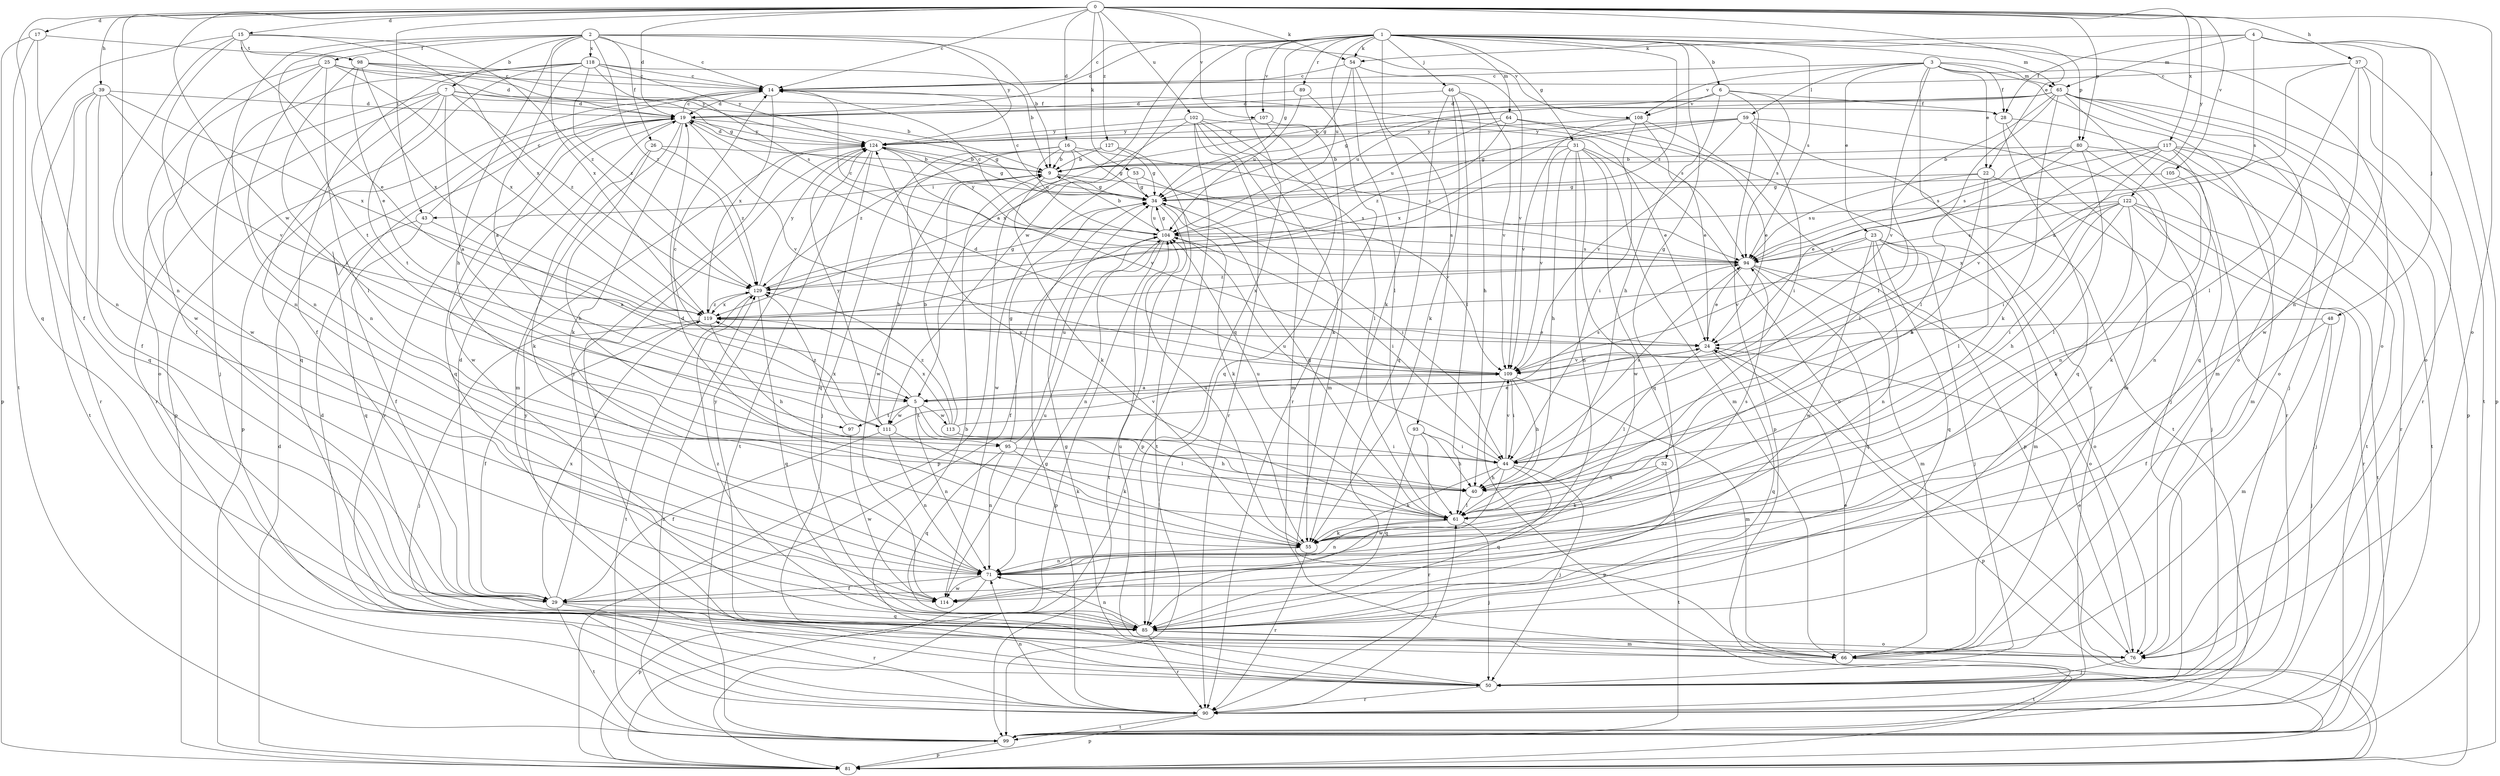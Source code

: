 strict digraph  {
0;
1;
2;
3;
4;
5;
6;
7;
9;
14;
15;
16;
17;
19;
22;
23;
24;
25;
26;
28;
29;
31;
32;
34;
37;
39;
40;
43;
44;
46;
48;
50;
53;
54;
55;
59;
61;
64;
65;
66;
71;
76;
80;
81;
85;
89;
90;
93;
94;
95;
97;
98;
99;
102;
104;
105;
107;
108;
109;
111;
113;
114;
117;
118;
119;
122;
124;
127;
129;
0 -> 14  [label=c];
0 -> 15  [label=d];
0 -> 16  [label=d];
0 -> 17  [label=d];
0 -> 19  [label=d];
0 -> 22  [label=e];
0 -> 37  [label=h];
0 -> 39  [label=h];
0 -> 43  [label=i];
0 -> 53  [label=k];
0 -> 54  [label=k];
0 -> 71  [label=n];
0 -> 76  [label=o];
0 -> 80  [label=p];
0 -> 85  [label=q];
0 -> 102  [label=u];
0 -> 105  [label=v];
0 -> 107  [label=v];
0 -> 111  [label=w];
0 -> 117  [label=x];
0 -> 122  [label=y];
0 -> 127  [label=z];
1 -> 5  [label=a];
1 -> 6  [label=b];
1 -> 14  [label=c];
1 -> 19  [label=d];
1 -> 31  [label=g];
1 -> 32  [label=g];
1 -> 34  [label=g];
1 -> 46  [label=j];
1 -> 54  [label=k];
1 -> 64  [label=m];
1 -> 65  [label=m];
1 -> 76  [label=o];
1 -> 80  [label=p];
1 -> 85  [label=q];
1 -> 89  [label=r];
1 -> 93  [label=s];
1 -> 94  [label=s];
1 -> 104  [label=u];
1 -> 107  [label=v];
1 -> 111  [label=w];
1 -> 129  [label=z];
2 -> 7  [label=b];
2 -> 9  [label=b];
2 -> 14  [label=c];
2 -> 25  [label=f];
2 -> 26  [label=f];
2 -> 40  [label=h];
2 -> 71  [label=n];
2 -> 95  [label=t];
2 -> 108  [label=v];
2 -> 118  [label=x];
2 -> 119  [label=x];
2 -> 124  [label=y];
2 -> 129  [label=z];
3 -> 14  [label=c];
3 -> 22  [label=e];
3 -> 23  [label=e];
3 -> 28  [label=f];
3 -> 59  [label=l];
3 -> 61  [label=l];
3 -> 65  [label=m];
3 -> 76  [label=o];
3 -> 81  [label=p];
3 -> 90  [label=r];
3 -> 108  [label=v];
4 -> 28  [label=f];
4 -> 48  [label=j];
4 -> 54  [label=k];
4 -> 65  [label=m];
4 -> 71  [label=n];
4 -> 81  [label=p];
4 -> 94  [label=s];
5 -> 14  [label=c];
5 -> 61  [label=l];
5 -> 71  [label=n];
5 -> 94  [label=s];
5 -> 95  [label=t];
5 -> 97  [label=t];
5 -> 111  [label=w];
5 -> 113  [label=w];
6 -> 28  [label=f];
6 -> 40  [label=h];
6 -> 81  [label=p];
6 -> 94  [label=s];
6 -> 104  [label=u];
6 -> 108  [label=v];
7 -> 5  [label=a];
7 -> 9  [label=b];
7 -> 19  [label=d];
7 -> 28  [label=f];
7 -> 76  [label=o];
7 -> 85  [label=q];
7 -> 90  [label=r];
7 -> 97  [label=t];
7 -> 129  [label=z];
9 -> 34  [label=g];
9 -> 43  [label=i];
9 -> 55  [label=k];
9 -> 94  [label=s];
14 -> 19  [label=d];
14 -> 81  [label=p];
14 -> 94  [label=s];
14 -> 119  [label=x];
15 -> 24  [label=e];
15 -> 29  [label=f];
15 -> 71  [label=n];
15 -> 98  [label=t];
15 -> 114  [label=w];
15 -> 119  [label=x];
15 -> 129  [label=z];
16 -> 9  [label=b];
16 -> 34  [label=g];
16 -> 50  [label=j];
16 -> 81  [label=p];
16 -> 94  [label=s];
16 -> 104  [label=u];
16 -> 114  [label=w];
17 -> 71  [label=n];
17 -> 81  [label=p];
17 -> 98  [label=t];
17 -> 99  [label=t];
19 -> 14  [label=c];
19 -> 34  [label=g];
19 -> 55  [label=k];
19 -> 66  [label=m];
19 -> 85  [label=q];
19 -> 90  [label=r];
19 -> 109  [label=v];
19 -> 114  [label=w];
19 -> 124  [label=y];
22 -> 34  [label=g];
22 -> 40  [label=h];
22 -> 50  [label=j];
22 -> 61  [label=l];
22 -> 94  [label=s];
23 -> 50  [label=j];
23 -> 66  [label=m];
23 -> 71  [label=n];
23 -> 76  [label=o];
23 -> 85  [label=q];
23 -> 94  [label=s];
23 -> 109  [label=v];
23 -> 114  [label=w];
24 -> 61  [label=l];
24 -> 81  [label=p];
24 -> 85  [label=q];
24 -> 109  [label=v];
25 -> 14  [label=c];
25 -> 19  [label=d];
25 -> 29  [label=f];
25 -> 61  [label=l];
25 -> 71  [label=n];
25 -> 114  [label=w];
25 -> 119  [label=x];
26 -> 9  [label=b];
26 -> 40  [label=h];
26 -> 55  [label=k];
26 -> 129  [label=z];
28 -> 66  [label=m];
28 -> 85  [label=q];
28 -> 90  [label=r];
29 -> 19  [label=d];
29 -> 85  [label=q];
29 -> 90  [label=r];
29 -> 99  [label=t];
29 -> 119  [label=x];
29 -> 124  [label=y];
31 -> 9  [label=b];
31 -> 40  [label=h];
31 -> 66  [label=m];
31 -> 71  [label=n];
31 -> 76  [label=o];
31 -> 85  [label=q];
31 -> 109  [label=v];
31 -> 114  [label=w];
32 -> 40  [label=h];
32 -> 55  [label=k];
32 -> 99  [label=t];
34 -> 14  [label=c];
34 -> 44  [label=i];
34 -> 55  [label=k];
34 -> 99  [label=t];
34 -> 104  [label=u];
37 -> 5  [label=a];
37 -> 14  [label=c];
37 -> 61  [label=l];
37 -> 76  [label=o];
37 -> 99  [label=t];
37 -> 114  [label=w];
39 -> 19  [label=d];
39 -> 29  [label=f];
39 -> 85  [label=q];
39 -> 90  [label=r];
39 -> 99  [label=t];
39 -> 109  [label=v];
39 -> 119  [label=x];
40 -> 61  [label=l];
43 -> 5  [label=a];
43 -> 14  [label=c];
43 -> 29  [label=f];
43 -> 85  [label=q];
44 -> 40  [label=h];
44 -> 50  [label=j];
44 -> 55  [label=k];
44 -> 85  [label=q];
44 -> 94  [label=s];
44 -> 104  [label=u];
44 -> 109  [label=v];
44 -> 114  [label=w];
46 -> 19  [label=d];
46 -> 40  [label=h];
46 -> 55  [label=k];
46 -> 61  [label=l];
46 -> 85  [label=q];
46 -> 109  [label=v];
48 -> 24  [label=e];
48 -> 29  [label=f];
48 -> 50  [label=j];
48 -> 66  [label=m];
50 -> 9  [label=b];
50 -> 34  [label=g];
50 -> 90  [label=r];
50 -> 124  [label=y];
53 -> 34  [label=g];
53 -> 109  [label=v];
53 -> 114  [label=w];
54 -> 14  [label=c];
54 -> 34  [label=g];
54 -> 55  [label=k];
54 -> 61  [label=l];
54 -> 109  [label=v];
55 -> 71  [label=n];
55 -> 90  [label=r];
55 -> 94  [label=s];
55 -> 104  [label=u];
59 -> 34  [label=g];
59 -> 44  [label=i];
59 -> 50  [label=j];
59 -> 99  [label=t];
59 -> 109  [label=v];
59 -> 119  [label=x];
59 -> 124  [label=y];
61 -> 19  [label=d];
61 -> 34  [label=g];
61 -> 50  [label=j];
61 -> 55  [label=k];
61 -> 71  [label=n];
61 -> 104  [label=u];
61 -> 124  [label=y];
64 -> 24  [label=e];
64 -> 61  [label=l];
64 -> 104  [label=u];
64 -> 124  [label=y];
64 -> 129  [label=z];
65 -> 9  [label=b];
65 -> 19  [label=d];
65 -> 34  [label=g];
65 -> 50  [label=j];
65 -> 55  [label=k];
65 -> 61  [label=l];
65 -> 66  [label=m];
65 -> 76  [label=o];
65 -> 85  [label=q];
65 -> 90  [label=r];
65 -> 109  [label=v];
66 -> 24  [label=e];
66 -> 99  [label=t];
66 -> 104  [label=u];
71 -> 29  [label=f];
71 -> 81  [label=p];
71 -> 114  [label=w];
76 -> 24  [label=e];
76 -> 50  [label=j];
76 -> 124  [label=y];
80 -> 9  [label=b];
80 -> 24  [label=e];
80 -> 61  [label=l];
80 -> 71  [label=n];
80 -> 94  [label=s];
80 -> 99  [label=t];
81 -> 19  [label=d];
85 -> 66  [label=m];
85 -> 71  [label=n];
85 -> 76  [label=o];
85 -> 90  [label=r];
85 -> 129  [label=z];
89 -> 19  [label=d];
89 -> 90  [label=r];
89 -> 104  [label=u];
90 -> 19  [label=d];
90 -> 34  [label=g];
90 -> 61  [label=l];
90 -> 71  [label=n];
90 -> 81  [label=p];
90 -> 99  [label=t];
93 -> 40  [label=h];
93 -> 44  [label=i];
93 -> 85  [label=q];
93 -> 90  [label=r];
94 -> 14  [label=c];
94 -> 24  [label=e];
94 -> 66  [label=m];
94 -> 76  [label=o];
94 -> 85  [label=q];
94 -> 119  [label=x];
94 -> 129  [label=z];
95 -> 34  [label=g];
95 -> 40  [label=h];
95 -> 55  [label=k];
95 -> 71  [label=n];
95 -> 85  [label=q];
95 -> 104  [label=u];
97 -> 114  [label=w];
97 -> 129  [label=z];
98 -> 14  [label=c];
98 -> 24  [label=e];
98 -> 34  [label=g];
98 -> 44  [label=i];
98 -> 119  [label=x];
98 -> 124  [label=y];
99 -> 81  [label=p];
99 -> 129  [label=z];
102 -> 24  [label=e];
102 -> 55  [label=k];
102 -> 61  [label=l];
102 -> 66  [label=m];
102 -> 81  [label=p];
102 -> 90  [label=r];
102 -> 119  [label=x];
102 -> 124  [label=y];
104 -> 9  [label=b];
104 -> 14  [label=c];
104 -> 29  [label=f];
104 -> 34  [label=g];
104 -> 44  [label=i];
104 -> 71  [label=n];
104 -> 81  [label=p];
104 -> 94  [label=s];
104 -> 124  [label=y];
105 -> 34  [label=g];
105 -> 55  [label=k];
107 -> 66  [label=m];
107 -> 85  [label=q];
107 -> 124  [label=y];
108 -> 24  [label=e];
108 -> 44  [label=i];
108 -> 81  [label=p];
108 -> 109  [label=v];
108 -> 124  [label=y];
109 -> 5  [label=a];
109 -> 19  [label=d];
109 -> 40  [label=h];
109 -> 44  [label=i];
109 -> 66  [label=m];
109 -> 81  [label=p];
111 -> 9  [label=b];
111 -> 29  [label=f];
111 -> 55  [label=k];
111 -> 71  [label=n];
111 -> 109  [label=v];
111 -> 119  [label=x];
111 -> 124  [label=y];
113 -> 9  [label=b];
113 -> 24  [label=e];
113 -> 44  [label=i];
113 -> 119  [label=x];
113 -> 129  [label=z];
114 -> 104  [label=u];
117 -> 9  [label=b];
117 -> 44  [label=i];
117 -> 66  [label=m];
117 -> 71  [label=n];
117 -> 90  [label=r];
117 -> 94  [label=s];
117 -> 99  [label=t];
117 -> 109  [label=v];
118 -> 5  [label=a];
118 -> 9  [label=b];
118 -> 14  [label=c];
118 -> 29  [label=f];
118 -> 50  [label=j];
118 -> 81  [label=p];
118 -> 94  [label=s];
118 -> 124  [label=y];
118 -> 129  [label=z];
119 -> 24  [label=e];
119 -> 29  [label=f];
119 -> 40  [label=h];
119 -> 50  [label=j];
119 -> 129  [label=z];
122 -> 40  [label=h];
122 -> 44  [label=i];
122 -> 50  [label=j];
122 -> 55  [label=k];
122 -> 90  [label=r];
122 -> 94  [label=s];
122 -> 99  [label=t];
122 -> 104  [label=u];
122 -> 119  [label=x];
124 -> 9  [label=b];
124 -> 19  [label=d];
124 -> 34  [label=g];
124 -> 50  [label=j];
124 -> 85  [label=q];
124 -> 99  [label=t];
124 -> 109  [label=v];
127 -> 9  [label=b];
127 -> 34  [label=g];
127 -> 99  [label=t];
127 -> 129  [label=z];
129 -> 34  [label=g];
129 -> 85  [label=q];
129 -> 99  [label=t];
129 -> 119  [label=x];
129 -> 124  [label=y];
}
